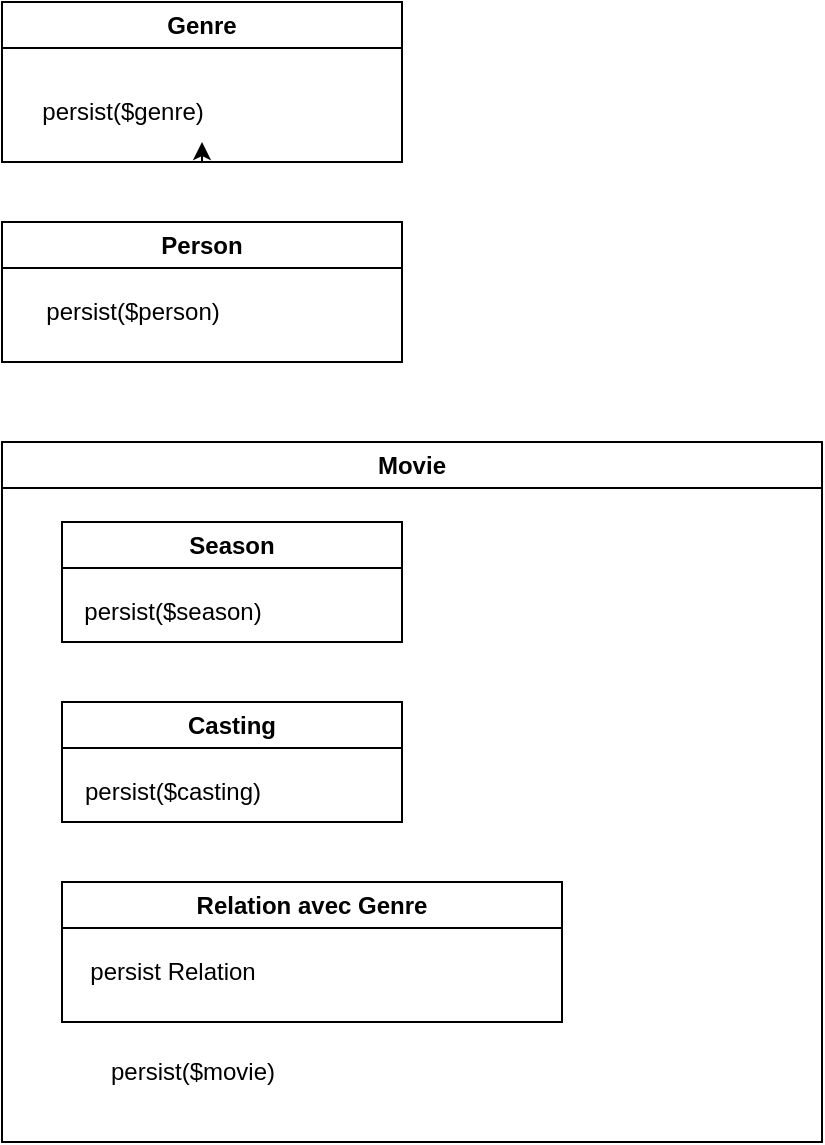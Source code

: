 <mxfile version="22.1.16" type="device">
  <diagram name="Page-1" id="3dUrxeciv27SsikLV2_0">
    <mxGraphModel dx="1144" dy="575" grid="1" gridSize="10" guides="1" tooltips="1" connect="1" arrows="1" fold="1" page="1" pageScale="1" pageWidth="827" pageHeight="1169" math="0" shadow="0">
      <root>
        <mxCell id="0" />
        <mxCell id="1" parent="0" />
        <mxCell id="c7ibrIdj8yS_8EIjCAtS-1" value="Genre" style="swimlane;whiteSpace=wrap;html=1;" vertex="1" parent="1">
          <mxGeometry x="80" y="90" width="200" height="80" as="geometry" />
        </mxCell>
        <mxCell id="c7ibrIdj8yS_8EIjCAtS-8" value="persist($genre)" style="text;html=1;align=center;verticalAlign=middle;resizable=0;points=[];autosize=1;strokeColor=none;fillColor=none;" vertex="1" parent="c7ibrIdj8yS_8EIjCAtS-1">
          <mxGeometry x="10" y="40" width="100" height="30" as="geometry" />
        </mxCell>
        <mxCell id="c7ibrIdj8yS_8EIjCAtS-10" style="edgeStyle=orthogonalEdgeStyle;rounded=0;orthogonalLoop=1;jettySize=auto;html=1;entryX=0.9;entryY=1;entryDx=0;entryDy=0;entryPerimeter=0;" edge="1" parent="c7ibrIdj8yS_8EIjCAtS-1" source="c7ibrIdj8yS_8EIjCAtS-1" target="c7ibrIdj8yS_8EIjCAtS-8">
          <mxGeometry relative="1" as="geometry" />
        </mxCell>
        <mxCell id="c7ibrIdj8yS_8EIjCAtS-2" value="Person" style="swimlane;whiteSpace=wrap;html=1;" vertex="1" parent="1">
          <mxGeometry x="80" y="200" width="200" height="70" as="geometry" />
        </mxCell>
        <mxCell id="c7ibrIdj8yS_8EIjCAtS-9" value="persist($person)" style="text;html=1;align=center;verticalAlign=middle;resizable=0;points=[];autosize=1;strokeColor=none;fillColor=none;" vertex="1" parent="c7ibrIdj8yS_8EIjCAtS-2">
          <mxGeometry x="10" y="30" width="110" height="30" as="geometry" />
        </mxCell>
        <mxCell id="c7ibrIdj8yS_8EIjCAtS-3" value="Movie" style="swimlane;whiteSpace=wrap;html=1;" vertex="1" parent="1">
          <mxGeometry x="80" y="310" width="410" height="350" as="geometry" />
        </mxCell>
        <mxCell id="c7ibrIdj8yS_8EIjCAtS-4" value="Season" style="swimlane;whiteSpace=wrap;html=1;" vertex="1" parent="c7ibrIdj8yS_8EIjCAtS-3">
          <mxGeometry x="30" y="40" width="170" height="60" as="geometry" />
        </mxCell>
        <mxCell id="c7ibrIdj8yS_8EIjCAtS-11" value="persist($season)" style="text;html=1;align=center;verticalAlign=middle;resizable=0;points=[];autosize=1;strokeColor=none;fillColor=none;" vertex="1" parent="c7ibrIdj8yS_8EIjCAtS-4">
          <mxGeometry y="30" width="110" height="30" as="geometry" />
        </mxCell>
        <mxCell id="c7ibrIdj8yS_8EIjCAtS-5" value="Casting" style="swimlane;whiteSpace=wrap;html=1;" vertex="1" parent="c7ibrIdj8yS_8EIjCAtS-3">
          <mxGeometry x="30" y="130" width="170" height="60" as="geometry" />
        </mxCell>
        <mxCell id="c7ibrIdj8yS_8EIjCAtS-12" value="persist($casting)" style="text;html=1;align=center;verticalAlign=middle;resizable=0;points=[];autosize=1;strokeColor=none;fillColor=none;" vertex="1" parent="c7ibrIdj8yS_8EIjCAtS-5">
          <mxGeometry y="30" width="110" height="30" as="geometry" />
        </mxCell>
        <mxCell id="c7ibrIdj8yS_8EIjCAtS-6" value="Relation avec Genre" style="swimlane;whiteSpace=wrap;html=1;" vertex="1" parent="c7ibrIdj8yS_8EIjCAtS-3">
          <mxGeometry x="30" y="220" width="250" height="70" as="geometry" />
        </mxCell>
        <mxCell id="c7ibrIdj8yS_8EIjCAtS-13" value="persist Relation" style="text;html=1;align=center;verticalAlign=middle;resizable=0;points=[];autosize=1;strokeColor=none;fillColor=none;" vertex="1" parent="c7ibrIdj8yS_8EIjCAtS-6">
          <mxGeometry y="30" width="110" height="30" as="geometry" />
        </mxCell>
        <mxCell id="c7ibrIdj8yS_8EIjCAtS-14" value="persist($movie)" style="text;html=1;align=center;verticalAlign=middle;resizable=0;points=[];autosize=1;strokeColor=none;fillColor=none;" vertex="1" parent="c7ibrIdj8yS_8EIjCAtS-3">
          <mxGeometry x="40" y="300" width="110" height="30" as="geometry" />
        </mxCell>
      </root>
    </mxGraphModel>
  </diagram>
</mxfile>
